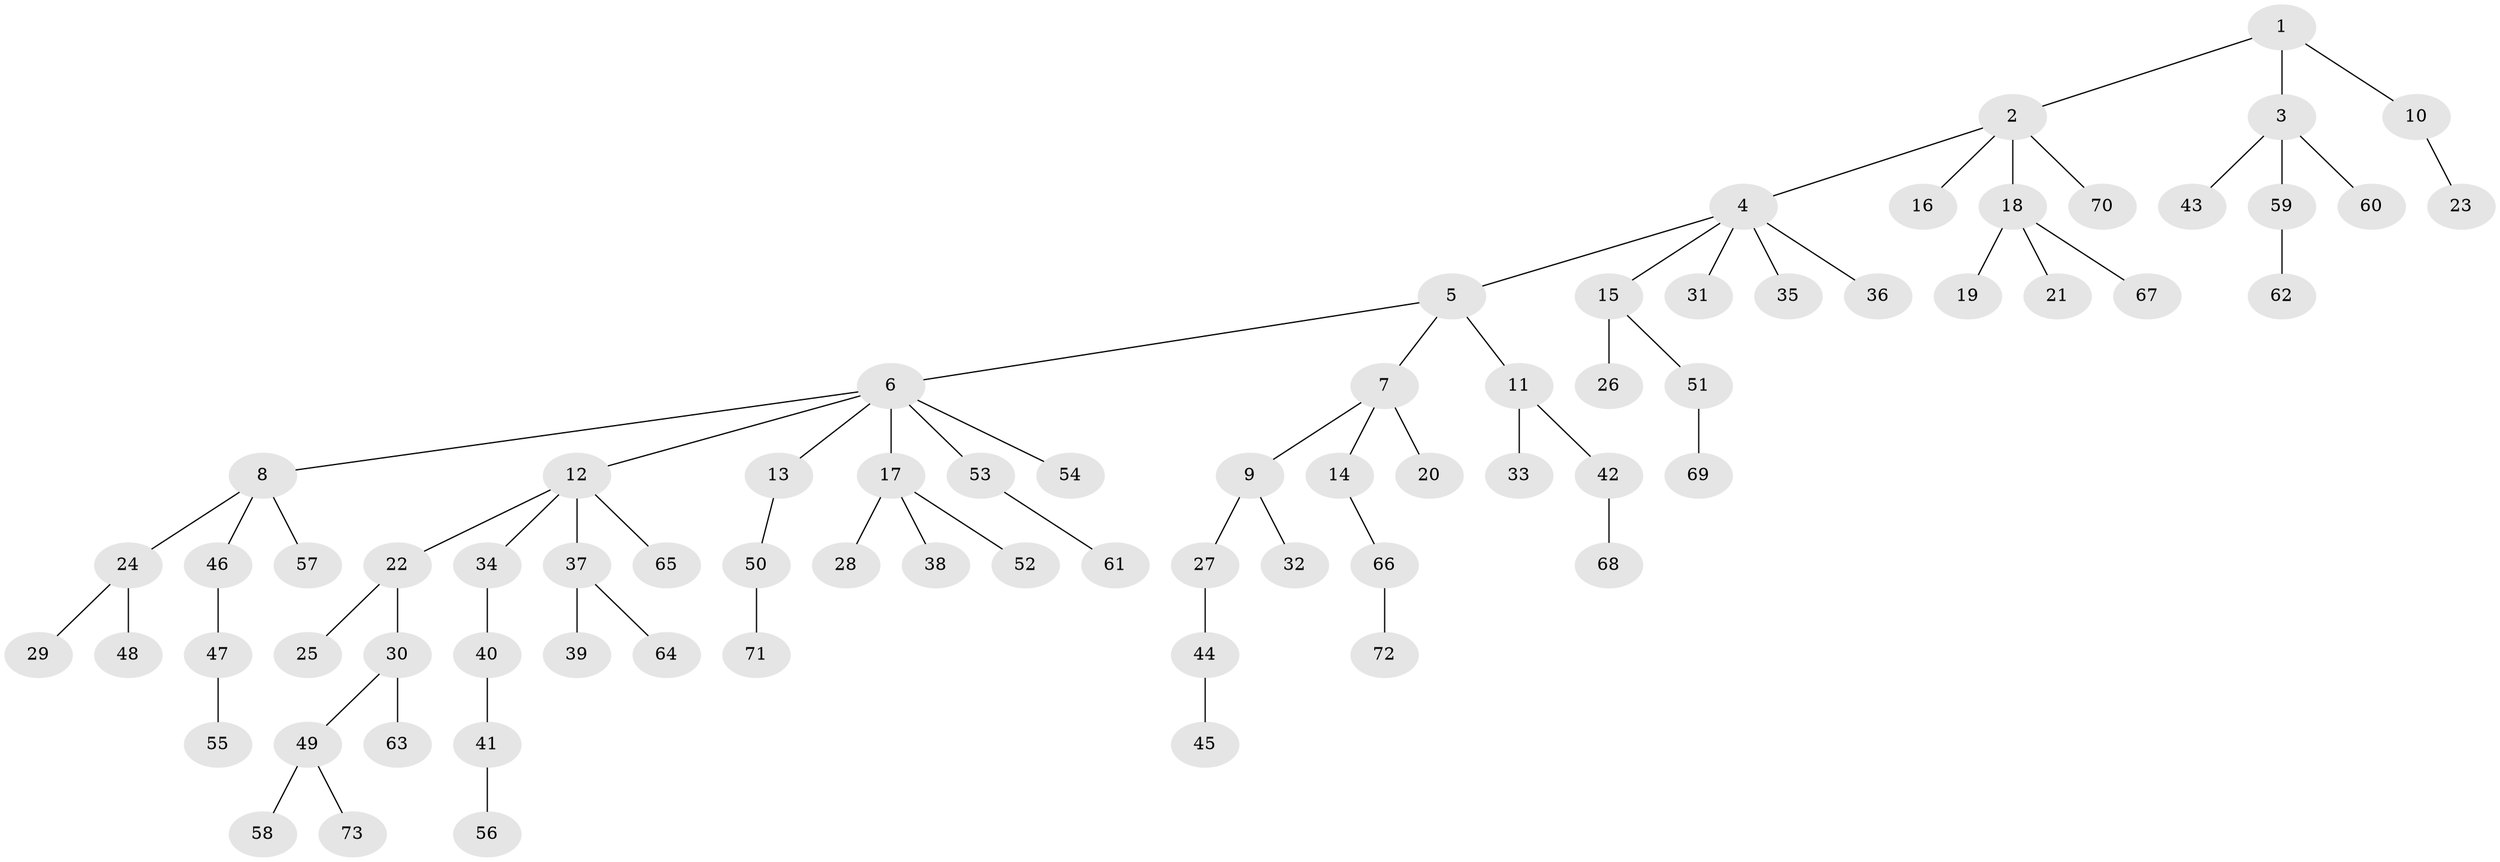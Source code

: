 // coarse degree distribution, {1: 0.6896551724137931, 2: 0.13793103448275862, 4: 0.10344827586206896, 6: 0.034482758620689655, 10: 0.034482758620689655}
// Generated by graph-tools (version 1.1) at 2025/56/03/04/25 21:56:18]
// undirected, 73 vertices, 72 edges
graph export_dot {
graph [start="1"]
  node [color=gray90,style=filled];
  1;
  2;
  3;
  4;
  5;
  6;
  7;
  8;
  9;
  10;
  11;
  12;
  13;
  14;
  15;
  16;
  17;
  18;
  19;
  20;
  21;
  22;
  23;
  24;
  25;
  26;
  27;
  28;
  29;
  30;
  31;
  32;
  33;
  34;
  35;
  36;
  37;
  38;
  39;
  40;
  41;
  42;
  43;
  44;
  45;
  46;
  47;
  48;
  49;
  50;
  51;
  52;
  53;
  54;
  55;
  56;
  57;
  58;
  59;
  60;
  61;
  62;
  63;
  64;
  65;
  66;
  67;
  68;
  69;
  70;
  71;
  72;
  73;
  1 -- 2;
  1 -- 3;
  1 -- 10;
  2 -- 4;
  2 -- 16;
  2 -- 18;
  2 -- 70;
  3 -- 43;
  3 -- 59;
  3 -- 60;
  4 -- 5;
  4 -- 15;
  4 -- 31;
  4 -- 35;
  4 -- 36;
  5 -- 6;
  5 -- 7;
  5 -- 11;
  6 -- 8;
  6 -- 12;
  6 -- 13;
  6 -- 17;
  6 -- 53;
  6 -- 54;
  7 -- 9;
  7 -- 14;
  7 -- 20;
  8 -- 24;
  8 -- 46;
  8 -- 57;
  9 -- 27;
  9 -- 32;
  10 -- 23;
  11 -- 33;
  11 -- 42;
  12 -- 22;
  12 -- 34;
  12 -- 37;
  12 -- 65;
  13 -- 50;
  14 -- 66;
  15 -- 26;
  15 -- 51;
  17 -- 28;
  17 -- 38;
  17 -- 52;
  18 -- 19;
  18 -- 21;
  18 -- 67;
  22 -- 25;
  22 -- 30;
  24 -- 29;
  24 -- 48;
  27 -- 44;
  30 -- 49;
  30 -- 63;
  34 -- 40;
  37 -- 39;
  37 -- 64;
  40 -- 41;
  41 -- 56;
  42 -- 68;
  44 -- 45;
  46 -- 47;
  47 -- 55;
  49 -- 58;
  49 -- 73;
  50 -- 71;
  51 -- 69;
  53 -- 61;
  59 -- 62;
  66 -- 72;
}
